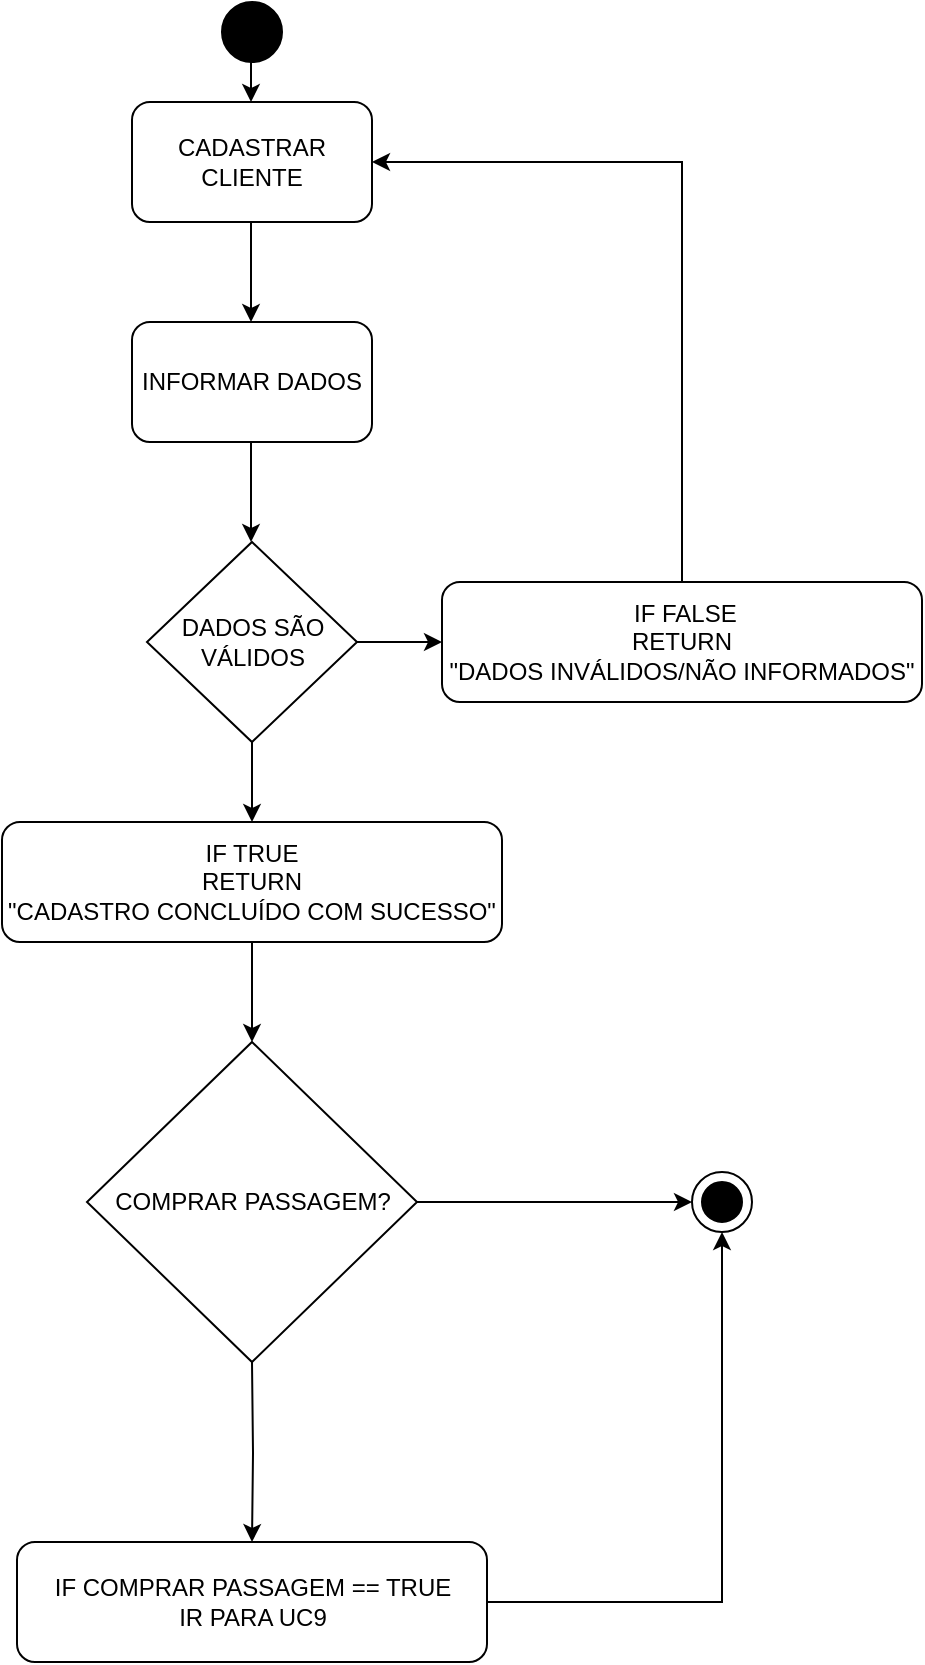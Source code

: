 <mxfile version="17.1.3" type="github">
  <diagram id="M6QkdekVp-lJsd7Hz4Mw" name="Page-1">
    <mxGraphModel dx="1447" dy="803" grid="1" gridSize="10" guides="1" tooltips="1" connect="1" arrows="1" fold="1" page="1" pageScale="1" pageWidth="827" pageHeight="1169" math="0" shadow="0">
      <root>
        <mxCell id="0" />
        <mxCell id="1" parent="0" />
        <mxCell id="b2xQqD3qSQoG9764QvpB-1" value="" style="ellipse;whiteSpace=wrap;html=1;fillColor=#000000;" vertex="1" parent="1">
          <mxGeometry x="370" y="10" width="30" height="30" as="geometry" />
        </mxCell>
        <mxCell id="b2xQqD3qSQoG9764QvpB-2" value="" style="endArrow=classic;html=1;rounded=0;" edge="1" parent="1">
          <mxGeometry width="50" height="50" relative="1" as="geometry">
            <mxPoint x="384.5" y="40" as="sourcePoint" />
            <mxPoint x="384.5" y="60" as="targetPoint" />
            <Array as="points">
              <mxPoint x="384.5" y="50" />
            </Array>
          </mxGeometry>
        </mxCell>
        <mxCell id="b2xQqD3qSQoG9764QvpB-3" value="CADASTRAR CLIENTE" style="rounded=1;whiteSpace=wrap;html=1;" vertex="1" parent="1">
          <mxGeometry x="325" y="60" width="120" height="60" as="geometry" />
        </mxCell>
        <mxCell id="b2xQqD3qSQoG9764QvpB-4" value="" style="endArrow=classic;html=1;rounded=0;" edge="1" parent="1">
          <mxGeometry width="50" height="50" relative="1" as="geometry">
            <mxPoint x="384.5" y="120" as="sourcePoint" />
            <mxPoint x="384.5" y="170" as="targetPoint" />
          </mxGeometry>
        </mxCell>
        <mxCell id="b2xQqD3qSQoG9764QvpB-5" value="INFORMAR DADOS" style="rounded=1;whiteSpace=wrap;html=1;" vertex="1" parent="1">
          <mxGeometry x="325" y="170" width="120" height="60" as="geometry" />
        </mxCell>
        <mxCell id="b2xQqD3qSQoG9764QvpB-11" value="" style="endArrow=classic;html=1;rounded=0;" edge="1" parent="1">
          <mxGeometry width="50" height="50" relative="1" as="geometry">
            <mxPoint x="384.5" y="230.0" as="sourcePoint" />
            <mxPoint x="384.5" y="280.0" as="targetPoint" />
          </mxGeometry>
        </mxCell>
        <mxCell id="b2xQqD3qSQoG9764QvpB-19" style="edgeStyle=orthogonalEdgeStyle;rounded=0;orthogonalLoop=1;jettySize=auto;html=1;exitX=0.5;exitY=0;exitDx=0;exitDy=0;entryX=1;entryY=0.5;entryDx=0;entryDy=0;" edge="1" parent="1" source="b2xQqD3qSQoG9764QvpB-17" target="b2xQqD3qSQoG9764QvpB-3">
          <mxGeometry relative="1" as="geometry" />
        </mxCell>
        <mxCell id="b2xQqD3qSQoG9764QvpB-17" value="&amp;nbsp;IF FALSE&lt;br&gt;RETURN&lt;br&gt;&quot;DADOS INVÁLIDOS/NÃO INFORMADOS&quot;" style="rounded=1;whiteSpace=wrap;html=1;" vertex="1" parent="1">
          <mxGeometry x="480" y="300" width="240" height="60" as="geometry" />
        </mxCell>
        <mxCell id="b2xQqD3qSQoG9764QvpB-27" value="" style="edgeStyle=orthogonalEdgeStyle;rounded=0;orthogonalLoop=1;jettySize=auto;html=1;" edge="1" parent="1" source="b2xQqD3qSQoG9764QvpB-23">
          <mxGeometry relative="1" as="geometry">
            <mxPoint x="385" y="530" as="targetPoint" />
          </mxGeometry>
        </mxCell>
        <mxCell id="b2xQqD3qSQoG9764QvpB-23" value="IF TRUE&lt;br&gt;RETURN&lt;br&gt;&quot;CADASTRO CONCLUÍDO COM SUCESSO&quot;" style="rounded=1;whiteSpace=wrap;html=1;" vertex="1" parent="1">
          <mxGeometry x="260" y="420" width="250" height="60" as="geometry" />
        </mxCell>
        <mxCell id="b2xQqD3qSQoG9764QvpB-37" value="" style="edgeStyle=orthogonalEdgeStyle;rounded=0;orthogonalLoop=1;jettySize=auto;html=1;" edge="1" parent="1" target="b2xQqD3qSQoG9764QvpB-36">
          <mxGeometry relative="1" as="geometry">
            <mxPoint x="385" y="690" as="sourcePoint" />
          </mxGeometry>
        </mxCell>
        <mxCell id="b2xQqD3qSQoG9764QvpB-64" style="edgeStyle=orthogonalEdgeStyle;rounded=0;orthogonalLoop=1;jettySize=auto;html=1;exitX=1;exitY=0.5;exitDx=0;exitDy=0;entryX=0.5;entryY=1;entryDx=0;entryDy=0;" edge="1" parent="1" source="b2xQqD3qSQoG9764QvpB-36" target="b2xQqD3qSQoG9764QvpB-41">
          <mxGeometry relative="1" as="geometry" />
        </mxCell>
        <mxCell id="b2xQqD3qSQoG9764QvpB-36" value="&lt;span&gt;IF COMPRAR PASSAGEM == TRUE&lt;/span&gt;&lt;br&gt;&lt;span&gt;IR PARA UC9&lt;/span&gt;" style="rounded=1;whiteSpace=wrap;html=1;" vertex="1" parent="1">
          <mxGeometry x="267.5" y="780" width="235" height="60" as="geometry" />
        </mxCell>
        <mxCell id="b2xQqD3qSQoG9764QvpB-41" value="" style="ellipse;whiteSpace=wrap;html=1;" vertex="1" parent="1">
          <mxGeometry x="605" y="595" width="30" height="30" as="geometry" />
        </mxCell>
        <mxCell id="b2xQqD3qSQoG9764QvpB-42" value="" style="ellipse;whiteSpace=wrap;html=1;fillColor=#000000;gradientColor=none;" vertex="1" parent="1">
          <mxGeometry x="610" y="600" width="20" height="20" as="geometry" />
        </mxCell>
        <mxCell id="b2xQqD3qSQoG9764QvpB-55" value="" style="edgeStyle=orthogonalEdgeStyle;rounded=0;orthogonalLoop=1;jettySize=auto;html=1;" edge="1" parent="1" source="b2xQqD3qSQoG9764QvpB-53" target="b2xQqD3qSQoG9764QvpB-17">
          <mxGeometry relative="1" as="geometry" />
        </mxCell>
        <mxCell id="b2xQqD3qSQoG9764QvpB-56" value="" style="edgeStyle=orthogonalEdgeStyle;rounded=0;orthogonalLoop=1;jettySize=auto;html=1;" edge="1" parent="1" source="b2xQqD3qSQoG9764QvpB-53" target="b2xQqD3qSQoG9764QvpB-23">
          <mxGeometry relative="1" as="geometry" />
        </mxCell>
        <mxCell id="b2xQqD3qSQoG9764QvpB-53" value="DADOS SÃO VÁLIDOS" style="rhombus;whiteSpace=wrap;html=1;" vertex="1" parent="1">
          <mxGeometry x="332.5" y="280" width="105" height="100" as="geometry" />
        </mxCell>
        <mxCell id="b2xQqD3qSQoG9764QvpB-58" style="edgeStyle=orthogonalEdgeStyle;rounded=0;orthogonalLoop=1;jettySize=auto;html=1;exitX=1;exitY=0.5;exitDx=0;exitDy=0;entryX=0;entryY=0.5;entryDx=0;entryDy=0;" edge="1" parent="1" source="b2xQqD3qSQoG9764QvpB-57" target="b2xQqD3qSQoG9764QvpB-41">
          <mxGeometry relative="1" as="geometry">
            <mxPoint x="600" y="610" as="targetPoint" />
          </mxGeometry>
        </mxCell>
        <mxCell id="b2xQqD3qSQoG9764QvpB-57" value="&lt;span&gt;COMPRAR PASSAGEM?&lt;/span&gt;" style="rhombus;whiteSpace=wrap;html=1;" vertex="1" parent="1">
          <mxGeometry x="302.5" y="530" width="165" height="160" as="geometry" />
        </mxCell>
      </root>
    </mxGraphModel>
  </diagram>
</mxfile>
